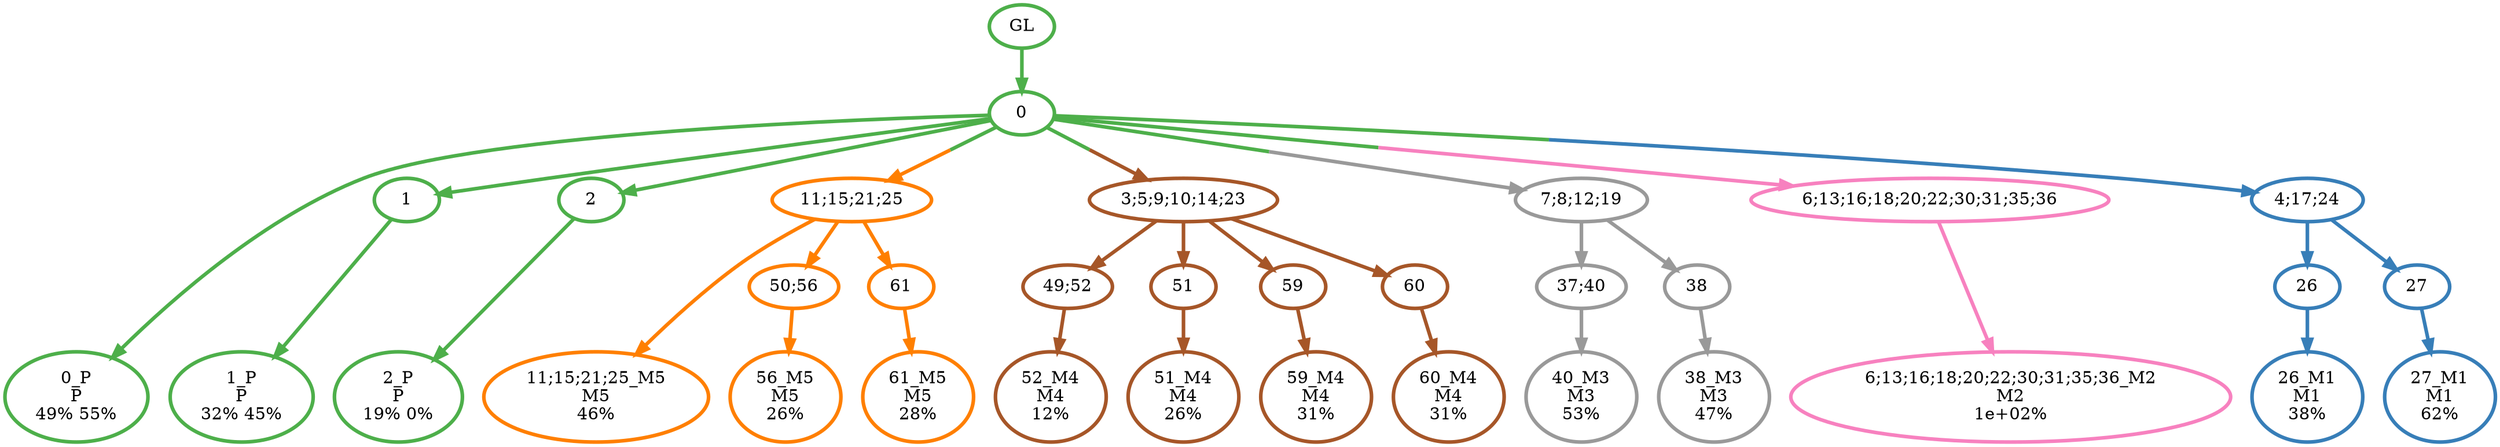 digraph T {
	{
		rank=same
		31 [penwidth=3,colorscheme=set19,color=3,label="0_P\nP\n49% 55%"]
		29 [penwidth=3,colorscheme=set19,color=3,label="1_P\nP\n32% 45%"]
		27 [penwidth=3,colorscheme=set19,color=3,label="2_P\nP\n19% 0%"]
		25 [penwidth=3,colorscheme=set19,color=2,label="26_M1\nM1\n38%"]
		23 [penwidth=3,colorscheme=set19,color=2,label="27_M1\nM1\n62%"]
		22 [penwidth=3,colorscheme=set19,color=8,label="6;13;16;18;20;22;30;31;35;36_M2\nM2\n1e+02%"]
		20 [penwidth=3,colorscheme=set19,color=9,label="40_M3\nM3\n53%"]
		18 [penwidth=3,colorscheme=set19,color=9,label="38_M3\nM3\n47%"]
		16 [penwidth=3,colorscheme=set19,color=7,label="52_M4\nM4\n12%"]
		14 [penwidth=3,colorscheme=set19,color=7,label="51_M4\nM4\n26%"]
		12 [penwidth=3,colorscheme=set19,color=7,label="59_M4\nM4\n31%"]
		10 [penwidth=3,colorscheme=set19,color=7,label="60_M4\nM4\n31%"]
		9 [penwidth=3,colorscheme=set19,color=5,label="11;15;21;25_M5\nM5\n46%"]
		7 [penwidth=3,colorscheme=set19,color=5,label="56_M5\nM5\n26%"]
		5 [penwidth=3,colorscheme=set19,color=5,label="61_M5\nM5\n28%"]
	}
	33 [penwidth=3,colorscheme=set19,color=3,label="GL"]
	32 [penwidth=3,colorscheme=set19,color=3,label="0"]
	30 [penwidth=3,colorscheme=set19,color=3,label="1"]
	28 [penwidth=3,colorscheme=set19,color=3,label="2"]
	26 [penwidth=3,colorscheme=set19,color=2,label="26"]
	24 [penwidth=3,colorscheme=set19,color=2,label="27"]
	21 [penwidth=3,colorscheme=set19,color=9,label="37;40"]
	19 [penwidth=3,colorscheme=set19,color=9,label="38"]
	17 [penwidth=3,colorscheme=set19,color=7,label="49;52"]
	15 [penwidth=3,colorscheme=set19,color=7,label="51"]
	13 [penwidth=3,colorscheme=set19,color=7,label="59"]
	11 [penwidth=3,colorscheme=set19,color=7,label="60"]
	8 [penwidth=3,colorscheme=set19,color=5,label="50;56"]
	6 [penwidth=3,colorscheme=set19,color=5,label="61"]
	4 [penwidth=3,colorscheme=set19,color=5,label="11;15;21;25"]
	3 [penwidth=3,colorscheme=set19,color=7,label="3;5;9;10;14;23"]
	2 [penwidth=3,colorscheme=set19,color=9,label="7;8;12;19"]
	1 [penwidth=3,colorscheme=set19,color=8,label="6;13;16;18;20;22;30;31;35;36"]
	0 [penwidth=3,colorscheme=set19,color=2,label="4;17;24"]
	33 -> 32 [penwidth=3,colorscheme=set19,color=3]
	32 -> 31 [penwidth=3,colorscheme=set19,color=3]
	32 -> 30 [penwidth=3,colorscheme=set19,color=3]
	32 -> 28 [penwidth=3,colorscheme=set19,color=3]
	32 -> 4 [penwidth=3,colorscheme=set19,color="3;0.5:5"]
	32 -> 3 [penwidth=3,colorscheme=set19,color="3;0.5:7"]
	32 -> 2 [penwidth=3,colorscheme=set19,color="3;0.5:9"]
	32 -> 1 [penwidth=3,colorscheme=set19,color="3;0.5:8"]
	32 -> 0 [penwidth=3,colorscheme=set19,color="3;0.5:2"]
	30 -> 29 [penwidth=3,colorscheme=set19,color=3]
	28 -> 27 [penwidth=3,colorscheme=set19,color=3]
	26 -> 25 [penwidth=3,colorscheme=set19,color=2]
	24 -> 23 [penwidth=3,colorscheme=set19,color=2]
	21 -> 20 [penwidth=3,colorscheme=set19,color=9]
	19 -> 18 [penwidth=3,colorscheme=set19,color=9]
	17 -> 16 [penwidth=3,colorscheme=set19,color=7]
	15 -> 14 [penwidth=3,colorscheme=set19,color=7]
	13 -> 12 [penwidth=3,colorscheme=set19,color=7]
	11 -> 10 [penwidth=3,colorscheme=set19,color=7]
	8 -> 7 [penwidth=3,colorscheme=set19,color=5]
	6 -> 5 [penwidth=3,colorscheme=set19,color=5]
	4 -> 9 [penwidth=3,colorscheme=set19,color=5]
	4 -> 8 [penwidth=3,colorscheme=set19,color=5]
	4 -> 6 [penwidth=3,colorscheme=set19,color=5]
	3 -> 17 [penwidth=3,colorscheme=set19,color=7]
	3 -> 15 [penwidth=3,colorscheme=set19,color=7]
	3 -> 13 [penwidth=3,colorscheme=set19,color=7]
	3 -> 11 [penwidth=3,colorscheme=set19,color=7]
	2 -> 21 [penwidth=3,colorscheme=set19,color=9]
	2 -> 19 [penwidth=3,colorscheme=set19,color=9]
	1 -> 22 [penwidth=3,colorscheme=set19,color=8]
	0 -> 26 [penwidth=3,colorscheme=set19,color=2]
	0 -> 24 [penwidth=3,colorscheme=set19,color=2]
}
